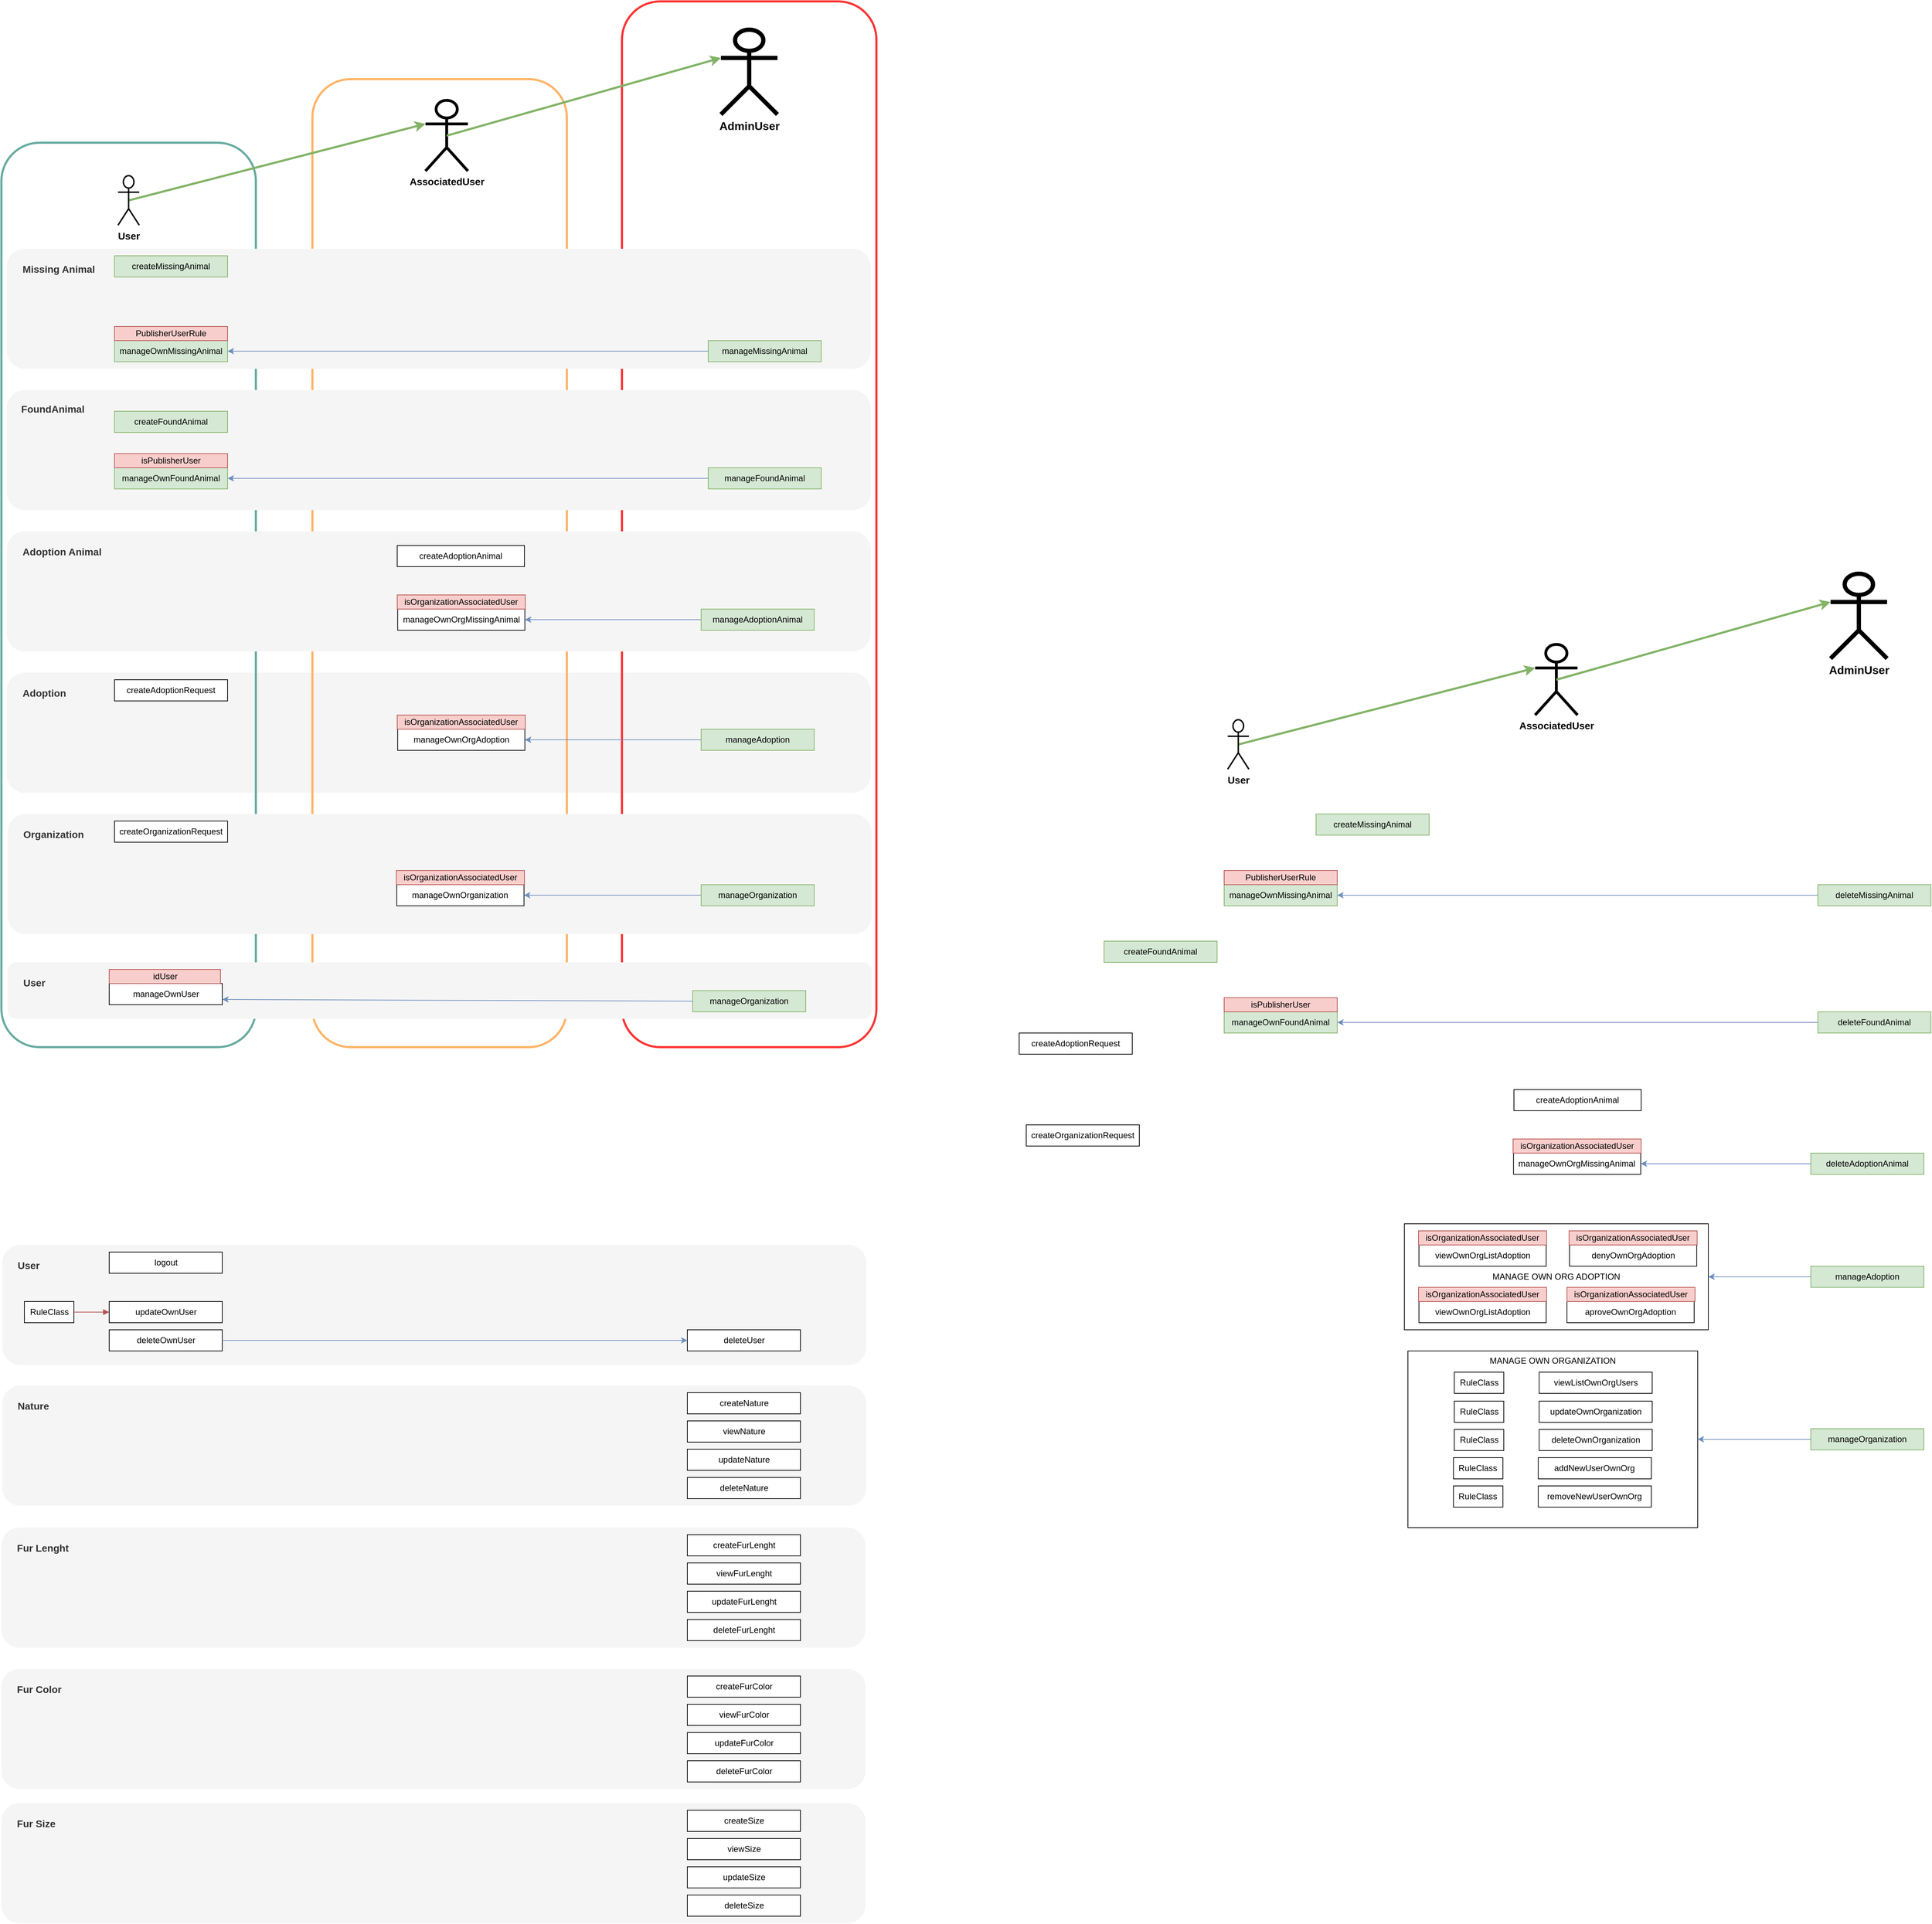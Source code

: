 <mxfile version="12.9.13" type="device"><diagram id="ZhisW9BTZJQG64e--i_X" name="Page-1"><mxGraphModel dx="4291" dy="1343" grid="1" gridSize="10" guides="1" tooltips="1" connect="1" arrows="1" fold="1" page="1" pageScale="1" pageWidth="827" pageHeight="1169" math="0" shadow="0"><root><mxCell id="0"/><mxCell id="1" parent="0"/><mxCell id="1XfWi3p61Nwcnz9VcnRa-103" value="&lt;h3&gt;Adoption&lt;/h3&gt;" style="rounded=1;whiteSpace=wrap;html=1;strokeColor=none;strokeWidth=3;fillColor=#f5f5f5;fontColor=#333333;align=left;verticalAlign=top;spacingLeft=20;" parent="1" vertex="1"><mxGeometry x="-2432.5" y="990" width="1222.5" height="170" as="geometry"/></mxCell><mxCell id="1XfWi3p61Nwcnz9VcnRa-70" value="" style="rounded=1;whiteSpace=wrap;html=1;strokeWidth=3;fillColor=none;strokeColor=#FFB366;" parent="1" vertex="1"><mxGeometry x="-2000" y="150" width="360" height="1370" as="geometry"/></mxCell><mxCell id="1XfWi3p61Nwcnz9VcnRa-206" value="" style="rounded=1;whiteSpace=wrap;html=1;strokeWidth=3;fillColor=none;strokeColor=#FF3333;" parent="1" vertex="1"><mxGeometry x="-1562" y="40" width="360" height="1480" as="geometry"/></mxCell><mxCell id="1XfWi3p61Nwcnz9VcnRa-69" value="" style="rounded=1;whiteSpace=wrap;html=1;strokeWidth=3;fillColor=none;strokeColor=#67AB9F;" parent="1" vertex="1"><mxGeometry x="-2440" y="240" width="360" height="1280" as="geometry"/></mxCell><mxCell id="1XfWi3p61Nwcnz9VcnRa-109" value="&lt;h3&gt;Fur Size&lt;/h3&gt;" style="rounded=1;whiteSpace=wrap;html=1;strokeColor=none;strokeWidth=3;fillColor=#f5f5f5;fontColor=#333333;align=left;verticalAlign=top;spacingLeft=20;" parent="1" vertex="1"><mxGeometry x="-2440" y="2590" width="1222.5" height="170" as="geometry"/></mxCell><mxCell id="1XfWi3p61Nwcnz9VcnRa-108" value="&lt;h3&gt;Fur Color&lt;/h3&gt;" style="rounded=1;whiteSpace=wrap;html=1;strokeColor=none;strokeWidth=3;fillColor=#f5f5f5;fontColor=#333333;align=left;verticalAlign=top;spacingLeft=20;" parent="1" vertex="1"><mxGeometry x="-2440" y="2400" width="1222.5" height="170" as="geometry"/></mxCell><mxCell id="1XfWi3p61Nwcnz9VcnRa-107" value="&lt;h3&gt;Fur Lenght&lt;/h3&gt;" style="rounded=1;whiteSpace=wrap;html=1;strokeColor=none;strokeWidth=3;fillColor=#f5f5f5;fontColor=#333333;align=left;verticalAlign=top;spacingLeft=20;" parent="1" vertex="1"><mxGeometry x="-2440" y="2200" width="1222.5" height="170" as="geometry"/></mxCell><mxCell id="1XfWi3p61Nwcnz9VcnRa-132" value="&lt;h3&gt;Nature&lt;/h3&gt;" style="rounded=1;whiteSpace=wrap;html=1;strokeColor=none;strokeWidth=3;fillColor=#f5f5f5;fontColor=#333333;align=left;verticalAlign=top;spacingLeft=20;" parent="1" vertex="1"><mxGeometry x="-2438.75" y="1999" width="1222.5" height="170" as="geometry"/></mxCell><mxCell id="1XfWi3p61Nwcnz9VcnRa-105" value="&lt;h3&gt;User&lt;/h3&gt;" style="rounded=1;whiteSpace=wrap;html=1;strokeColor=none;strokeWidth=3;fillColor=#f5f5f5;fontColor=#333333;align=left;verticalAlign=top;spacingLeft=20;" parent="1" vertex="1"><mxGeometry x="-2438.75" y="1800" width="1222.5" height="170" as="geometry"/></mxCell><mxCell id="1XfWi3p61Nwcnz9VcnRa-104" value="&lt;h3&gt;Organization&lt;/h3&gt;" style="rounded=1;whiteSpace=wrap;html=1;strokeColor=none;strokeWidth=3;fillColor=#f5f5f5;fontColor=#333333;align=left;verticalAlign=top;spacingLeft=20;" parent="1" vertex="1"><mxGeometry x="-2431.25" y="1190" width="1222.5" height="170" as="geometry"/></mxCell><mxCell id="1XfWi3p61Nwcnz9VcnRa-85" value="&lt;h3&gt;Adoption Animal&lt;/h3&gt;" style="rounded=1;whiteSpace=wrap;html=1;strokeColor=none;strokeWidth=3;fillColor=#f5f5f5;fontColor=#333333;align=left;verticalAlign=top;spacingLeft=20;" parent="1" vertex="1"><mxGeometry x="-2432.5" y="790" width="1222.5" height="170" as="geometry"/></mxCell><mxCell id="1XfWi3p61Nwcnz9VcnRa-96" value="&lt;h3&gt;FoundAnimal&lt;/h3&gt;" style="rounded=1;whiteSpace=wrap;html=1;strokeColor=none;strokeWidth=3;fillColor=#f5f5f5;fontColor=#333333;align=left;verticalAlign=top;spacingLeft=20;spacingTop=0;spacing=0;" parent="1" vertex="1"><mxGeometry x="-2432.5" y="590" width="1222.5" height="170" as="geometry"/></mxCell><mxCell id="1XfWi3p61Nwcnz9VcnRa-97" value="&lt;h3&gt;Missing Animal&lt;/h3&gt;" style="rounded=1;whiteSpace=wrap;html=1;strokeWidth=3;fillColor=#f5f5f5;strokeColor=none;fontColor=#333333;align=left;verticalAlign=top;fontSize=12;spacingLeft=20;" parent="1" vertex="1"><mxGeometry x="-2432.5" y="390" width="1222.5" height="170" as="geometry"/></mxCell><mxCell id="1XfWi3p61Nwcnz9VcnRa-3" value="" style="rounded=0;orthogonalLoop=1;jettySize=auto;html=1;fillColor=#d5e8d4;strokeColor=#82b366;strokeWidth=3;exitX=0.5;exitY=0.5;exitDx=0;exitDy=0;exitPerimeter=0;entryX=0;entryY=0.333;entryDx=0;entryDy=0;entryPerimeter=0;" parent="1" source="1XfWi3p61Nwcnz9VcnRa-2" target="1XfWi3p61Nwcnz9VcnRa-1" edge="1"><mxGeometry relative="1" as="geometry"><mxPoint x="-1840" y="250" as="sourcePoint"/></mxGeometry></mxCell><mxCell id="1XfWi3p61Nwcnz9VcnRa-1" value="AssociatedUser" style="shape=umlActor;verticalLabelPosition=bottom;labelBackgroundColor=#ffffff;verticalAlign=top;html=1;strokeWidth=4;fontSize=14;perimeterSpacing=0;fontStyle=1" parent="1" vertex="1"><mxGeometry x="-1840" y="180" width="60" height="100" as="geometry"/></mxCell><mxCell id="1XfWi3p61Nwcnz9VcnRa-13" style="rounded=0;orthogonalLoop=1;jettySize=auto;html=1;fillColor=#d5e8d4;strokeColor=#82b366;strokeWidth=3;exitX=0.5;exitY=0.5;exitDx=0;exitDy=0;exitPerimeter=0;entryX=0;entryY=0.333;entryDx=0;entryDy=0;entryPerimeter=0;" parent="1" source="1XfWi3p61Nwcnz9VcnRa-1" target="1XfWi3p61Nwcnz9VcnRa-207" edge="1"><mxGeometry relative="1" as="geometry"><mxPoint x="-1420.75" y="157.983" as="sourcePoint"/><mxPoint x="-1740" y="60" as="targetPoint"/></mxGeometry></mxCell><mxCell id="1XfWi3p61Nwcnz9VcnRa-38" value="createMissingAnimal" style="whiteSpace=wrap;html=1;align=center;fillColor=#d5e8d4;strokeColor=#82b366;" parent="1" vertex="1"><mxGeometry x="-2280" y="400" width="160" height="30" as="geometry"/></mxCell><mxCell id="1XfWi3p61Nwcnz9VcnRa-42" value="createAdoptionAnimal" style="whiteSpace=wrap;html=1;align=center;" parent="1" vertex="1"><mxGeometry x="-1880" y="810" width="180" height="30" as="geometry"/></mxCell><mxCell id="1XfWi3p61Nwcnz9VcnRa-43" value="manageOwnOrgMissingAnimal" style="whiteSpace=wrap;html=1;align=center;" parent="1" vertex="1"><mxGeometry x="-1879.36" y="900" width="180" height="30" as="geometry"/></mxCell><mxCell id="1XfWi3p61Nwcnz9VcnRa-46" value="createFoundAnimal" style="whiteSpace=wrap;html=1;align=center;fillColor=#d5e8d4;strokeColor=#82b366;" parent="1" vertex="1"><mxGeometry x="-2280" y="620" width="160" height="30" as="geometry"/></mxCell><mxCell id="1XfWi3p61Nwcnz9VcnRa-60" value="manageMissingAnimal" style="whiteSpace=wrap;html=1;align=center;fillColor=#d5e8d4;strokeColor=#82b366;" parent="1" vertex="1"><mxGeometry x="-1440" y="520" width="160" height="30" as="geometry"/></mxCell><mxCell id="1XfWi3p61Nwcnz9VcnRa-64" value="manageFoundAnimal" style="whiteSpace=wrap;html=1;align=center;fillColor=#d5e8d4;strokeColor=#82b366;" parent="1" vertex="1"><mxGeometry x="-1440" y="700" width="160" height="30" as="geometry"/></mxCell><mxCell id="1XfWi3p61Nwcnz9VcnRa-65" value="" style="rounded=0;orthogonalLoop=1;jettySize=auto;html=1;fillColor=#dae8fc;strokeColor=#6c8ebf;strokeWidth=1;exitX=0;exitY=0.5;exitDx=0;exitDy=0;entryX=1;entryY=0.5;entryDx=0;entryDy=0;" parent="1" source="1XfWi3p61Nwcnz9VcnRa-60" target="1XfWi3p61Nwcnz9VcnRa-39" edge="1"><mxGeometry relative="1" as="geometry"><mxPoint x="-2110" y="505" as="sourcePoint"/><mxPoint x="-1510" y="505" as="targetPoint"/></mxGeometry></mxCell><mxCell id="1XfWi3p61Nwcnz9VcnRa-67" value="" style="rounded=0;orthogonalLoop=1;jettySize=auto;html=1;fillColor=#dae8fc;strokeColor=#6c8ebf;strokeWidth=1;exitX=0;exitY=0.5;exitDx=0;exitDy=0;entryX=1;entryY=0.5;entryDx=0;entryDy=0;" parent="1" source="1XfWi3p61Nwcnz9VcnRa-64" target="1XfWi3p61Nwcnz9VcnRa-45" edge="1"><mxGeometry relative="1" as="geometry"><mxPoint x="-2110" y="705" as="sourcePoint"/><mxPoint x="-1510" y="705" as="targetPoint"/></mxGeometry></mxCell><mxCell id="1XfWi3p61Nwcnz9VcnRa-82" value="manageAdoptionAnimal" style="whiteSpace=wrap;html=1;align=center;fillColor=#d5e8d4;strokeColor=#82b366;" parent="1" vertex="1"><mxGeometry x="-1450" y="900" width="160" height="30" as="geometry"/></mxCell><mxCell id="1XfWi3p61Nwcnz9VcnRa-84" value="" style="rounded=0;orthogonalLoop=1;jettySize=auto;html=1;fillColor=#dae8fc;strokeColor=#6c8ebf;strokeWidth=1;exitX=0;exitY=0.5;exitDx=0;exitDy=0;entryX=1;entryY=0.5;entryDx=0;entryDy=0;" parent="1" source="1XfWi3p61Nwcnz9VcnRa-82" target="1XfWi3p61Nwcnz9VcnRa-43" edge="1"><mxGeometry relative="1" as="geometry"><mxPoint x="-1660" y="835" as="sourcePoint"/><mxPoint x="-1442" y="835" as="targetPoint"/></mxGeometry></mxCell><mxCell id="1XfWi3p61Nwcnz9VcnRa-2" value="User" style="shape=umlActor;verticalLabelPosition=bottom;labelBackgroundColor=#ffffff;verticalAlign=top;html=1;strokeWidth=2;fontSize=14;perimeterSpacing=0;fontStyle=1" parent="1" vertex="1"><mxGeometry x="-2275" y="286.667" width="30" height="70" as="geometry"/></mxCell><mxCell id="1XfWi3p61Nwcnz9VcnRa-75" style="edgeStyle=none;rounded=0;orthogonalLoop=1;jettySize=auto;html=1;exitX=0.5;exitY=0;exitDx=0;exitDy=0;strokeColor=#6c8ebf;strokeWidth=1;fillColor=#dae8fc;" parent="1" edge="1"><mxGeometry relative="1" as="geometry"><mxPoint x="-2200" y="640" as="sourcePoint"/><mxPoint x="-2200" y="640" as="targetPoint"/></mxGeometry></mxCell><mxCell id="1XfWi3p61Nwcnz9VcnRa-101" value="createAdoptionRequest" style="whiteSpace=wrap;html=1;align=center;" parent="1" vertex="1"><mxGeometry x="-2280" y="1000" width="160" height="30" as="geometry"/></mxCell><mxCell id="1XfWi3p61Nwcnz9VcnRa-116" value="createOrganizationRequest" style="whiteSpace=wrap;html=1;align=center;" parent="1" vertex="1"><mxGeometry x="-2280" y="1200" width="160" height="30" as="geometry"/></mxCell><mxCell id="1XfWi3p61Nwcnz9VcnRa-133" value="createNature" style="whiteSpace=wrap;html=1;align=center;" parent="1" vertex="1"><mxGeometry x="-1469.5" y="2009" width="160" height="30" as="geometry"/></mxCell><mxCell id="1XfWi3p61Nwcnz9VcnRa-134" value="updateNature" style="whiteSpace=wrap;html=1;align=center;" parent="1" vertex="1"><mxGeometry x="-1469.5" y="2089" width="160" height="30" as="geometry"/></mxCell><mxCell id="1XfWi3p61Nwcnz9VcnRa-135" value="deleteNature" style="whiteSpace=wrap;html=1;align=center;" parent="1" vertex="1"><mxGeometry x="-1469.5" y="2129" width="160" height="30" as="geometry"/></mxCell><mxCell id="1XfWi3p61Nwcnz9VcnRa-136" value="viewNature" style="whiteSpace=wrap;html=1;align=center;" parent="1" vertex="1"><mxGeometry x="-1469.5" y="2049" width="160" height="30" as="geometry"/></mxCell><mxCell id="1XfWi3p61Nwcnz9VcnRa-141" value="createFurColor" style="whiteSpace=wrap;html=1;align=center;" parent="1" vertex="1"><mxGeometry x="-1469.5" y="2410" width="160" height="30" as="geometry"/></mxCell><mxCell id="1XfWi3p61Nwcnz9VcnRa-144" value="viewFurColor" style="whiteSpace=wrap;html=1;align=center;" parent="1" vertex="1"><mxGeometry x="-1469.5" y="2450" width="160" height="30" as="geometry"/></mxCell><mxCell id="1XfWi3p61Nwcnz9VcnRa-142" value="updateFurColor" style="whiteSpace=wrap;html=1;align=center;" parent="1" vertex="1"><mxGeometry x="-1469.5" y="2490" width="160" height="30" as="geometry"/></mxCell><mxCell id="1XfWi3p61Nwcnz9VcnRa-143" value="deleteFurColor" style="whiteSpace=wrap;html=1;align=center;" parent="1" vertex="1"><mxGeometry x="-1469.5" y="2530" width="160" height="30" as="geometry"/></mxCell><mxCell id="1XfWi3p61Nwcnz9VcnRa-145" value="createSize" style="whiteSpace=wrap;html=1;align=center;" parent="1" vertex="1"><mxGeometry x="-1469.5" y="2600" width="160" height="30" as="geometry"/></mxCell><mxCell id="1XfWi3p61Nwcnz9VcnRa-148" value="viewSize" style="whiteSpace=wrap;html=1;align=center;" parent="1" vertex="1"><mxGeometry x="-1469.5" y="2640" width="160" height="30" as="geometry"/></mxCell><mxCell id="1XfWi3p61Nwcnz9VcnRa-146" value="updateSize" style="whiteSpace=wrap;html=1;align=center;" parent="1" vertex="1"><mxGeometry x="-1469.5" y="2680" width="160" height="30" as="geometry"/></mxCell><mxCell id="1XfWi3p61Nwcnz9VcnRa-147" value="deleteSize" style="whiteSpace=wrap;html=1;align=center;" parent="1" vertex="1"><mxGeometry x="-1469.5" y="2720" width="160" height="30" as="geometry"/></mxCell><mxCell id="1XfWi3p61Nwcnz9VcnRa-207" value="AdminUser" style="shape=umlActor;verticalLabelPosition=bottom;labelBackgroundColor=#ffffff;verticalAlign=top;html=1;strokeWidth=6;fontSize=16;perimeterSpacing=0;fontStyle=1" parent="1" vertex="1"><mxGeometry x="-1422" y="80" width="80" height="120" as="geometry"/></mxCell><mxCell id="1XfWi3p61Nwcnz9VcnRa-210" value="createFurLenght" style="whiteSpace=wrap;html=1;align=center;" parent="1" vertex="1"><mxGeometry x="-1469.5" y="2210" width="160" height="30" as="geometry"/></mxCell><mxCell id="1XfWi3p61Nwcnz9VcnRa-211" value="viewFurLenght" style="whiteSpace=wrap;html=1;align=center;" parent="1" vertex="1"><mxGeometry x="-1469.5" y="2250" width="160" height="30" as="geometry"/></mxCell><mxCell id="1XfWi3p61Nwcnz9VcnRa-212" value="updateFurLenght" style="whiteSpace=wrap;html=1;align=center;" parent="1" vertex="1"><mxGeometry x="-1469.5" y="2290" width="160" height="30" as="geometry"/></mxCell><mxCell id="1XfWi3p61Nwcnz9VcnRa-213" value="deleteFurLenght" style="whiteSpace=wrap;html=1;align=center;" parent="1" vertex="1"><mxGeometry x="-1469.5" y="2330" width="160" height="30" as="geometry"/></mxCell><mxCell id="1XfWi3p61Nwcnz9VcnRa-216" value="logout" style="whiteSpace=wrap;html=1;align=center;" parent="1" vertex="1"><mxGeometry x="-2287.5" y="1810" width="160" height="30" as="geometry"/></mxCell><mxCell id="1XfWi3p61Nwcnz9VcnRa-235" value="updateOwnUser" style="whiteSpace=wrap;html=1;align=center;" parent="1" vertex="1"><mxGeometry x="-2287.5" y="1880" width="160" height="30" as="geometry"/></mxCell><mxCell id="1XfWi3p61Nwcnz9VcnRa-236" value="RuleClass" style="whiteSpace=wrap;html=1;align=center;" parent="1" vertex="1"><mxGeometry x="-2407.5" y="1880" width="70" height="30" as="geometry"/></mxCell><mxCell id="1XfWi3p61Nwcnz9VcnRa-238" value="deleteUser" style="whiteSpace=wrap;html=1;align=center;" parent="1" vertex="1"><mxGeometry x="-1469.5" y="1920" width="160" height="30" as="geometry"/></mxCell><mxCell id="1XfWi3p61Nwcnz9VcnRa-241" value="deleteOwnUser" style="whiteSpace=wrap;html=1;align=center;" parent="1" vertex="1"><mxGeometry x="-2287.5" y="1920" width="160" height="30" as="geometry"/></mxCell><mxCell id="1XfWi3p61Nwcnz9VcnRa-242" value="" style="rounded=0;orthogonalLoop=1;jettySize=auto;html=1;fillColor=#dae8fc;strokeColor=#6c8ebf;strokeWidth=1;exitX=1;exitY=0.5;exitDx=0;exitDy=0;entryX=0;entryY=0.5;entryDx=0;entryDy=0;" parent="1" source="1XfWi3p61Nwcnz9VcnRa-241" target="1XfWi3p61Nwcnz9VcnRa-238" edge="1"><mxGeometry relative="1" as="geometry"><mxPoint x="-2117.5" y="1875" as="sourcePoint"/><mxPoint x="-1459.5" y="1875" as="targetPoint"/></mxGeometry></mxCell><mxCell id="1XfWi3p61Nwcnz9VcnRa-243" value="" style="endArrow=block;endFill=1;html=1;exitX=1;exitY=0.5;exitDx=0;exitDy=0;fillColor=#f8cecc;strokeColor=#b85450;entryX=0;entryY=0.5;entryDx=0;entryDy=0;" parent="1" source="1XfWi3p61Nwcnz9VcnRa-236" target="1XfWi3p61Nwcnz9VcnRa-235" edge="1"><mxGeometry width="160" relative="1" as="geometry"><mxPoint x="-1887.5" y="1715" as="sourcePoint"/><mxPoint x="-1837.5" y="1715" as="targetPoint"/></mxGeometry></mxCell><mxCell id="a-IrQEkdUPOUQQ-Qgmmh-5" value="isOrganizationAssociatedUser" style="whiteSpace=wrap;html=1;align=center;fillColor=#f8cecc;strokeColor=#b85450;" parent="1" vertex="1"><mxGeometry x="-1879.99" y="880" width="181.25" height="20" as="geometry"/></mxCell><mxCell id="a-IrQEkdUPOUQQ-Qgmmh-41" value="manageAdoption" style="whiteSpace=wrap;html=1;align=center;fillColor=#d5e8d4;strokeColor=#82b366;" parent="1" vertex="1"><mxGeometry x="-1450" y="1070" width="160" height="30" as="geometry"/></mxCell><mxCell id="a-IrQEkdUPOUQQ-Qgmmh-59" value="manageOrganization" style="whiteSpace=wrap;html=1;align=center;fillColor=#d5e8d4;strokeColor=#82b366;" parent="1" vertex="1"><mxGeometry x="-1450" y="1290" width="160" height="30" as="geometry"/></mxCell><mxCell id="a-IrQEkdUPOUQQ-Qgmmh-60" value="" style="rounded=0;orthogonalLoop=1;jettySize=auto;html=1;fillColor=#dae8fc;strokeColor=#6c8ebf;strokeWidth=1;exitX=0;exitY=0.5;exitDx=0;exitDy=0;entryX=1;entryY=0.5;entryDx=0;entryDy=0;" parent="1" source="a-IrQEkdUPOUQQ-Qgmmh-59" target="AOamWxrbzCObjracXxYK-3" edge="1"><mxGeometry relative="1" as="geometry"><mxPoint x="-1585.43" y="1115" as="sourcePoint"/><mxPoint x="-1610" y="1305" as="targetPoint"/></mxGeometry></mxCell><mxCell id="a-IrQEkdUPOUQQ-Qgmmh-42" value="" style="rounded=0;orthogonalLoop=1;jettySize=auto;html=1;fillColor=#dae8fc;strokeColor=#6c8ebf;strokeWidth=1;exitX=0;exitY=0.5;exitDx=0;exitDy=0;entryX=1;entryY=0.5;entryDx=0;entryDy=0;" parent="1" source="a-IrQEkdUPOUQQ-Qgmmh-41" target="AOamWxrbzCObjracXxYK-1" edge="1"><mxGeometry relative="1" as="geometry"><mxPoint x="-1650" y="955" as="sourcePoint"/><mxPoint x="-1595.0" y="1075" as="targetPoint"/></mxGeometry></mxCell><mxCell id="a-IrQEkdUPOUQQ-Qgmmh-63" value="" style="group" parent="1" vertex="1" connectable="0"><mxGeometry x="-2280" y="500" width="160" height="50" as="geometry"/></mxCell><mxCell id="1XfWi3p61Nwcnz9VcnRa-39" value="manageOwnMissingAnimal" style="whiteSpace=wrap;html=1;align=center;fillColor=#d5e8d4;strokeColor=#82b366;" parent="a-IrQEkdUPOUQQ-Qgmmh-63" vertex="1"><mxGeometry y="20" width="160" height="30" as="geometry"/></mxCell><mxCell id="1XfWi3p61Nwcnz9VcnRa-52" value="PublisherUserRule" style="whiteSpace=wrap;html=1;align=center;fillColor=#f8cecc;strokeColor=#b85450;" parent="a-IrQEkdUPOUQQ-Qgmmh-63" vertex="1"><mxGeometry width="160" height="20" as="geometry"/></mxCell><mxCell id="a-IrQEkdUPOUQQ-Qgmmh-64" value="" style="group" parent="1" vertex="1" connectable="0"><mxGeometry x="-2280" y="680" width="160" height="50" as="geometry"/></mxCell><mxCell id="1XfWi3p61Nwcnz9VcnRa-45" value="manageOwnFoundAnimal" style="whiteSpace=wrap;html=1;align=center;fillColor=#d5e8d4;strokeColor=#82b366;" parent="a-IrQEkdUPOUQQ-Qgmmh-64" vertex="1"><mxGeometry y="20" width="160" height="30" as="geometry"/></mxCell><mxCell id="a-IrQEkdUPOUQQ-Qgmmh-2" value="isPublisherUser" style="whiteSpace=wrap;html=1;align=center;fillColor=#f8cecc;strokeColor=#b85450;" parent="a-IrQEkdUPOUQQ-Qgmmh-64" vertex="1"><mxGeometry width="160" height="20" as="geometry"/></mxCell><mxCell id="a-IrQEkdUPOUQQ-Qgmmh-73" value="" style="rounded=0;orthogonalLoop=1;jettySize=auto;html=1;fillColor=#d5e8d4;strokeColor=#82b366;strokeWidth=3;exitX=0.5;exitY=0.5;exitDx=0;exitDy=0;exitPerimeter=0;entryX=0;entryY=0.333;entryDx=0;entryDy=0;entryPerimeter=0;" parent="1" source="a-IrQEkdUPOUQQ-Qgmmh-86" target="a-IrQEkdUPOUQQ-Qgmmh-74" edge="1"><mxGeometry relative="1" as="geometry"><mxPoint x="-270" y="1020" as="sourcePoint"/></mxGeometry></mxCell><mxCell id="a-IrQEkdUPOUQQ-Qgmmh-74" value="AssociatedUser" style="shape=umlActor;verticalLabelPosition=bottom;labelBackgroundColor=#ffffff;verticalAlign=top;html=1;strokeWidth=4;fontSize=14;perimeterSpacing=0;fontStyle=1" parent="1" vertex="1"><mxGeometry x="-270" y="950" width="60" height="100" as="geometry"/></mxCell><mxCell id="a-IrQEkdUPOUQQ-Qgmmh-75" style="rounded=0;orthogonalLoop=1;jettySize=auto;html=1;fillColor=#d5e8d4;strokeColor=#82b366;strokeWidth=3;exitX=0.5;exitY=0.5;exitDx=0;exitDy=0;exitPerimeter=0;entryX=0;entryY=0.333;entryDx=0;entryDy=0;entryPerimeter=0;" parent="1" source="a-IrQEkdUPOUQQ-Qgmmh-74" target="a-IrQEkdUPOUQQ-Qgmmh-90" edge="1"><mxGeometry relative="1" as="geometry"><mxPoint x="149.25" y="927.983" as="sourcePoint"/><mxPoint x="-170" y="830" as="targetPoint"/></mxGeometry></mxCell><mxCell id="a-IrQEkdUPOUQQ-Qgmmh-76" value="createMissingAnimal" style="whiteSpace=wrap;html=1;align=center;fillColor=#d5e8d4;strokeColor=#82b366;" parent="1" vertex="1"><mxGeometry x="-580" y="1190" width="160" height="30" as="geometry"/></mxCell><mxCell id="a-IrQEkdUPOUQQ-Qgmmh-77" value="createAdoptionAnimal" style="whiteSpace=wrap;html=1;align=center;" parent="1" vertex="1"><mxGeometry x="-300" y="1580" width="180" height="30" as="geometry"/></mxCell><mxCell id="a-IrQEkdUPOUQQ-Qgmmh-78" value="manageOwnOrgMissingAnimal" style="whiteSpace=wrap;html=1;align=center;" parent="1" vertex="1"><mxGeometry x="-300.62" y="1670" width="180" height="30" as="geometry"/></mxCell><mxCell id="a-IrQEkdUPOUQQ-Qgmmh-79" value="createFoundAnimal" style="whiteSpace=wrap;html=1;align=center;fillColor=#d5e8d4;strokeColor=#82b366;" parent="1" vertex="1"><mxGeometry x="-880" y="1370" width="160" height="30" as="geometry"/></mxCell><mxCell id="a-IrQEkdUPOUQQ-Qgmmh-80" value="deleteMissingAnimal" style="whiteSpace=wrap;html=1;align=center;fillColor=#d5e8d4;strokeColor=#82b366;" parent="1" vertex="1"><mxGeometry x="130" y="1290" width="160" height="30" as="geometry"/></mxCell><mxCell id="a-IrQEkdUPOUQQ-Qgmmh-81" value="deleteFoundAnimal" style="whiteSpace=wrap;html=1;align=center;fillColor=#d5e8d4;strokeColor=#82b366;" parent="1" vertex="1"><mxGeometry x="130" y="1470" width="160" height="30" as="geometry"/></mxCell><mxCell id="a-IrQEkdUPOUQQ-Qgmmh-82" value="" style="rounded=0;orthogonalLoop=1;jettySize=auto;html=1;fillColor=#dae8fc;strokeColor=#6c8ebf;strokeWidth=1;exitX=0;exitY=0.5;exitDx=0;exitDy=0;entryX=1;entryY=0.5;entryDx=0;entryDy=0;" parent="1" source="a-IrQEkdUPOUQQ-Qgmmh-80" target="a-IrQEkdUPOUQQ-Qgmmh-126" edge="1"><mxGeometry relative="1" as="geometry"><mxPoint x="-540" y="1275" as="sourcePoint"/><mxPoint x="60" y="1275" as="targetPoint"/></mxGeometry></mxCell><mxCell id="a-IrQEkdUPOUQQ-Qgmmh-83" value="" style="rounded=0;orthogonalLoop=1;jettySize=auto;html=1;fillColor=#dae8fc;strokeColor=#6c8ebf;strokeWidth=1;exitX=0;exitY=0.5;exitDx=0;exitDy=0;entryX=1;entryY=0.5;entryDx=0;entryDy=0;" parent="1" source="a-IrQEkdUPOUQQ-Qgmmh-81" target="a-IrQEkdUPOUQQ-Qgmmh-129" edge="1"><mxGeometry relative="1" as="geometry"><mxPoint x="-540" y="1475" as="sourcePoint"/><mxPoint x="60" y="1475" as="targetPoint"/></mxGeometry></mxCell><mxCell id="a-IrQEkdUPOUQQ-Qgmmh-84" value="deleteAdoptionAnimal" style="whiteSpace=wrap;html=1;align=center;fillColor=#d5e8d4;strokeColor=#82b366;" parent="1" vertex="1"><mxGeometry x="120" y="1670" width="160" height="30" as="geometry"/></mxCell><mxCell id="a-IrQEkdUPOUQQ-Qgmmh-85" value="" style="rounded=0;orthogonalLoop=1;jettySize=auto;html=1;fillColor=#dae8fc;strokeColor=#6c8ebf;strokeWidth=1;exitX=0;exitY=0.5;exitDx=0;exitDy=0;entryX=1;entryY=0.5;entryDx=0;entryDy=0;" parent="1" source="a-IrQEkdUPOUQQ-Qgmmh-84" target="a-IrQEkdUPOUQQ-Qgmmh-78" edge="1"><mxGeometry relative="1" as="geometry"><mxPoint x="-90" y="1605" as="sourcePoint"/><mxPoint x="128" y="1605" as="targetPoint"/></mxGeometry></mxCell><mxCell id="a-IrQEkdUPOUQQ-Qgmmh-86" value="User" style="shape=umlActor;verticalLabelPosition=bottom;labelBackgroundColor=#ffffff;verticalAlign=top;html=1;strokeWidth=2;fontSize=14;perimeterSpacing=0;fontStyle=1" parent="1" vertex="1"><mxGeometry x="-705" y="1056.667" width="30" height="70" as="geometry"/></mxCell><mxCell id="a-IrQEkdUPOUQQ-Qgmmh-87" style="edgeStyle=none;rounded=0;orthogonalLoop=1;jettySize=auto;html=1;exitX=0.5;exitY=0;exitDx=0;exitDy=0;strokeColor=#6c8ebf;strokeWidth=1;fillColor=#dae8fc;" parent="1" edge="1"><mxGeometry relative="1" as="geometry"><mxPoint x="-630" y="1410" as="sourcePoint"/><mxPoint x="-630" y="1410" as="targetPoint"/></mxGeometry></mxCell><mxCell id="a-IrQEkdUPOUQQ-Qgmmh-88" value="createAdoptionRequest" style="whiteSpace=wrap;html=1;align=center;" parent="1" vertex="1"><mxGeometry x="-1000" y="1500" width="160" height="30" as="geometry"/></mxCell><mxCell id="a-IrQEkdUPOUQQ-Qgmmh-89" value="createOrganizationRequest" style="whiteSpace=wrap;html=1;align=center;" parent="1" vertex="1"><mxGeometry x="-990" y="1630" width="160" height="30" as="geometry"/></mxCell><mxCell id="a-IrQEkdUPOUQQ-Qgmmh-90" value="AdminUser" style="shape=umlActor;verticalLabelPosition=bottom;labelBackgroundColor=#ffffff;verticalAlign=top;html=1;strokeWidth=6;fontSize=16;perimeterSpacing=0;fontStyle=1" parent="1" vertex="1"><mxGeometry x="148" y="850" width="80" height="120" as="geometry"/></mxCell><mxCell id="a-IrQEkdUPOUQQ-Qgmmh-91" value="isOrganizationAssociatedUser" style="whiteSpace=wrap;html=1;align=center;fillColor=#f8cecc;strokeColor=#b85450;" parent="1" vertex="1"><mxGeometry x="-301.25" y="1650" width="181.25" height="20" as="geometry"/></mxCell><mxCell id="a-IrQEkdUPOUQQ-Qgmmh-92" value="" style="group" parent="1" vertex="1" connectable="0"><mxGeometry x="-455.01" y="1770" width="430.01" height="150" as="geometry"/></mxCell><mxCell id="a-IrQEkdUPOUQQ-Qgmmh-93" value="MANAGE OWN ORG ADOPTION" style="rounded=0;whiteSpace=wrap;html=1;gradientColor=#ffffff;" parent="a-IrQEkdUPOUQQ-Qgmmh-92" vertex="1"><mxGeometry width="430.01" height="150" as="geometry"/></mxCell><mxCell id="a-IrQEkdUPOUQQ-Qgmmh-94" value="" style="group" parent="a-IrQEkdUPOUQQ-Qgmmh-92" vertex="1" connectable="0"><mxGeometry x="20.0" y="90" width="181.25" height="50" as="geometry"/></mxCell><mxCell id="a-IrQEkdUPOUQQ-Qgmmh-95" value="" style="group" parent="a-IrQEkdUPOUQQ-Qgmmh-94" vertex="1" connectable="0"><mxGeometry width="181.25" height="50" as="geometry"/></mxCell><mxCell id="a-IrQEkdUPOUQQ-Qgmmh-96" value="viewOwnOrgListAdoption" style="whiteSpace=wrap;html=1;align=center;" parent="a-IrQEkdUPOUQQ-Qgmmh-95" vertex="1"><mxGeometry x="0.63" y="20" width="180" height="30" as="geometry"/></mxCell><mxCell id="a-IrQEkdUPOUQQ-Qgmmh-97" value="isOrganizationAssociatedUser" style="whiteSpace=wrap;html=1;align=center;fillColor=#f8cecc;strokeColor=#b85450;" parent="a-IrQEkdUPOUQQ-Qgmmh-95" vertex="1"><mxGeometry width="181.25" height="20" as="geometry"/></mxCell><mxCell id="a-IrQEkdUPOUQQ-Qgmmh-98" value="" style="group" parent="a-IrQEkdUPOUQQ-Qgmmh-92" vertex="1" connectable="0"><mxGeometry x="20" y="10" width="181.25" height="50" as="geometry"/></mxCell><mxCell id="a-IrQEkdUPOUQQ-Qgmmh-99" value="viewOwnOrgListAdoption" style="whiteSpace=wrap;html=1;align=center;" parent="a-IrQEkdUPOUQQ-Qgmmh-98" vertex="1"><mxGeometry x="0.63" y="20" width="180" height="30" as="geometry"/></mxCell><mxCell id="a-IrQEkdUPOUQQ-Qgmmh-100" value="isOrganizationAssociatedUser" style="whiteSpace=wrap;html=1;align=center;fillColor=#f8cecc;strokeColor=#b85450;" parent="a-IrQEkdUPOUQQ-Qgmmh-98" vertex="1"><mxGeometry width="181.25" height="20" as="geometry"/></mxCell><mxCell id="a-IrQEkdUPOUQQ-Qgmmh-101" value="" style="group" parent="a-IrQEkdUPOUQQ-Qgmmh-92" vertex="1" connectable="0"><mxGeometry x="230.0" y="90" width="181.25" height="50" as="geometry"/></mxCell><mxCell id="a-IrQEkdUPOUQQ-Qgmmh-102" value="" style="group" parent="a-IrQEkdUPOUQQ-Qgmmh-101" vertex="1" connectable="0"><mxGeometry width="181.25" height="50" as="geometry"/></mxCell><mxCell id="a-IrQEkdUPOUQQ-Qgmmh-103" value="aproveOwnOrgAdoption" style="whiteSpace=wrap;html=1;align=center;" parent="a-IrQEkdUPOUQQ-Qgmmh-102" vertex="1"><mxGeometry y="20" width="180" height="30" as="geometry"/></mxCell><mxCell id="a-IrQEkdUPOUQQ-Qgmmh-104" value="isOrganizationAssociatedUser" style="whiteSpace=wrap;html=1;align=center;fillColor=#f8cecc;strokeColor=#b85450;" parent="a-IrQEkdUPOUQQ-Qgmmh-102" vertex="1"><mxGeometry x="2.274e-13" width="181.25" height="20" as="geometry"/></mxCell><mxCell id="a-IrQEkdUPOUQQ-Qgmmh-105" value="" style="group" parent="a-IrQEkdUPOUQQ-Qgmmh-92" vertex="1" connectable="0"><mxGeometry x="233.0" y="10" width="181.25" height="50" as="geometry"/></mxCell><mxCell id="a-IrQEkdUPOUQQ-Qgmmh-106" value="" style="group" parent="a-IrQEkdUPOUQQ-Qgmmh-105" vertex="1" connectable="0"><mxGeometry width="181.25" height="50" as="geometry"/></mxCell><mxCell id="a-IrQEkdUPOUQQ-Qgmmh-107" value="denyOwnOrgAdoption" style="whiteSpace=wrap;html=1;align=center;" parent="a-IrQEkdUPOUQQ-Qgmmh-106" vertex="1"><mxGeometry x="0.63" y="20" width="180" height="30" as="geometry"/></mxCell><mxCell id="a-IrQEkdUPOUQQ-Qgmmh-108" value="isOrganizationAssociatedUser" style="whiteSpace=wrap;html=1;align=center;fillColor=#f8cecc;strokeColor=#b85450;" parent="a-IrQEkdUPOUQQ-Qgmmh-106" vertex="1"><mxGeometry width="181.25" height="20" as="geometry"/></mxCell><mxCell id="a-IrQEkdUPOUQQ-Qgmmh-109" value="manageAdoption" style="whiteSpace=wrap;html=1;align=center;fillColor=#d5e8d4;strokeColor=#82b366;" parent="1" vertex="1"><mxGeometry x="120" y="1830" width="160" height="30" as="geometry"/></mxCell><mxCell id="a-IrQEkdUPOUQQ-Qgmmh-110" value="" style="group" parent="1" vertex="1" connectable="0"><mxGeometry x="-450" y="1950" width="410" height="250" as="geometry"/></mxCell><mxCell id="a-IrQEkdUPOUQQ-Qgmmh-111" value="MANAGE OWN ORGANIZATION" style="rounded=0;whiteSpace=wrap;html=1;gradientColor=#ffffff;verticalAlign=top;" parent="a-IrQEkdUPOUQQ-Qgmmh-110" vertex="1"><mxGeometry width="410" height="250" as="geometry"/></mxCell><mxCell id="a-IrQEkdUPOUQQ-Qgmmh-112" value="updateOwnOrganization" style="whiteSpace=wrap;html=1;align=center;" parent="a-IrQEkdUPOUQQ-Qgmmh-110" vertex="1"><mxGeometry x="185.63" y="71" width="160" height="30" as="geometry"/></mxCell><mxCell id="a-IrQEkdUPOUQQ-Qgmmh-113" value="RuleClass" style="whiteSpace=wrap;html=1;align=center;" parent="a-IrQEkdUPOUQQ-Qgmmh-110" vertex="1"><mxGeometry x="65.63" y="71" width="70" height="30" as="geometry"/></mxCell><mxCell id="a-IrQEkdUPOUQQ-Qgmmh-114" value="deleteOwnOrganization" style="whiteSpace=wrap;html=1;align=center;" parent="a-IrQEkdUPOUQQ-Qgmmh-110" vertex="1"><mxGeometry x="185.63" y="111" width="160" height="30" as="geometry"/></mxCell><mxCell id="a-IrQEkdUPOUQQ-Qgmmh-115" value="RuleClass" style="whiteSpace=wrap;html=1;align=center;" parent="a-IrQEkdUPOUQQ-Qgmmh-110" vertex="1"><mxGeometry x="65.63" y="111" width="70" height="30" as="geometry"/></mxCell><mxCell id="a-IrQEkdUPOUQQ-Qgmmh-116" value="addNewUserOwnOrg" style="whiteSpace=wrap;html=1;align=center;" parent="a-IrQEkdUPOUQQ-Qgmmh-110" vertex="1"><mxGeometry x="184.38" y="151" width="160" height="30" as="geometry"/></mxCell><mxCell id="a-IrQEkdUPOUQQ-Qgmmh-117" value="RuleClass" style="whiteSpace=wrap;html=1;align=center;" parent="a-IrQEkdUPOUQQ-Qgmmh-110" vertex="1"><mxGeometry x="64.38" y="151" width="70" height="30" as="geometry"/></mxCell><mxCell id="a-IrQEkdUPOUQQ-Qgmmh-118" value="viewListOwnOrgUsers" style="whiteSpace=wrap;html=1;align=center;" parent="a-IrQEkdUPOUQQ-Qgmmh-110" vertex="1"><mxGeometry x="185.63" y="30" width="160" height="30" as="geometry"/></mxCell><mxCell id="a-IrQEkdUPOUQQ-Qgmmh-119" value="RuleClass" style="whiteSpace=wrap;html=1;align=center;" parent="a-IrQEkdUPOUQQ-Qgmmh-110" vertex="1"><mxGeometry x="65.63" y="30" width="70" height="30" as="geometry"/></mxCell><mxCell id="a-IrQEkdUPOUQQ-Qgmmh-120" value="removeNewUserOwnOrg" style="whiteSpace=wrap;html=1;align=center;" parent="a-IrQEkdUPOUQQ-Qgmmh-110" vertex="1"><mxGeometry x="184.38" y="191" width="160" height="30" as="geometry"/></mxCell><mxCell id="a-IrQEkdUPOUQQ-Qgmmh-121" value="RuleClass" style="whiteSpace=wrap;html=1;align=center;" parent="a-IrQEkdUPOUQQ-Qgmmh-110" vertex="1"><mxGeometry x="64.38" y="191" width="70" height="30" as="geometry"/></mxCell><mxCell id="a-IrQEkdUPOUQQ-Qgmmh-122" value="manageOrganization" style="whiteSpace=wrap;html=1;align=center;fillColor=#d5e8d4;strokeColor=#82b366;" parent="1" vertex="1"><mxGeometry x="120" y="2060" width="160" height="30" as="geometry"/></mxCell><mxCell id="a-IrQEkdUPOUQQ-Qgmmh-123" value="" style="rounded=0;orthogonalLoop=1;jettySize=auto;html=1;fillColor=#dae8fc;strokeColor=#6c8ebf;strokeWidth=1;exitX=0;exitY=0.5;exitDx=0;exitDy=0;" parent="1" source="a-IrQEkdUPOUQQ-Qgmmh-122" target="a-IrQEkdUPOUQQ-Qgmmh-111" edge="1"><mxGeometry relative="1" as="geometry"><mxPoint x="-15.43" y="1885" as="sourcePoint"/><mxPoint x="118" y="1885" as="targetPoint"/></mxGeometry></mxCell><mxCell id="a-IrQEkdUPOUQQ-Qgmmh-124" value="" style="rounded=0;orthogonalLoop=1;jettySize=auto;html=1;fillColor=#dae8fc;strokeColor=#6c8ebf;strokeWidth=1;exitX=0;exitY=0.5;exitDx=0;exitDy=0;entryX=1;entryY=0.5;entryDx=0;entryDy=0;" parent="1" source="a-IrQEkdUPOUQQ-Qgmmh-109" target="a-IrQEkdUPOUQQ-Qgmmh-93" edge="1"><mxGeometry relative="1" as="geometry"><mxPoint x="-80" y="1725" as="sourcePoint"/><mxPoint x="130" y="1725" as="targetPoint"/></mxGeometry></mxCell><mxCell id="a-IrQEkdUPOUQQ-Qgmmh-125" value="" style="group" parent="1" vertex="1" connectable="0"><mxGeometry x="-710" y="1270" width="160" height="50" as="geometry"/></mxCell><mxCell id="a-IrQEkdUPOUQQ-Qgmmh-126" value="manageOwnMissingAnimal" style="whiteSpace=wrap;html=1;align=center;fillColor=#d5e8d4;strokeColor=#82b366;" parent="a-IrQEkdUPOUQQ-Qgmmh-125" vertex="1"><mxGeometry y="20" width="160" height="30" as="geometry"/></mxCell><mxCell id="a-IrQEkdUPOUQQ-Qgmmh-127" value="PublisherUserRule" style="whiteSpace=wrap;html=1;align=center;fillColor=#f8cecc;strokeColor=#b85450;" parent="a-IrQEkdUPOUQQ-Qgmmh-125" vertex="1"><mxGeometry width="160" height="20" as="geometry"/></mxCell><mxCell id="a-IrQEkdUPOUQQ-Qgmmh-128" value="" style="group" parent="1" vertex="1" connectable="0"><mxGeometry x="-710" y="1450" width="160" height="50" as="geometry"/></mxCell><mxCell id="a-IrQEkdUPOUQQ-Qgmmh-129" value="manageOwnFoundAnimal" style="whiteSpace=wrap;html=1;align=center;fillColor=#d5e8d4;strokeColor=#82b366;" parent="a-IrQEkdUPOUQQ-Qgmmh-128" vertex="1"><mxGeometry y="20" width="160" height="30" as="geometry"/></mxCell><mxCell id="a-IrQEkdUPOUQQ-Qgmmh-130" value="isPublisherUser" style="whiteSpace=wrap;html=1;align=center;fillColor=#f8cecc;strokeColor=#b85450;" parent="a-IrQEkdUPOUQQ-Qgmmh-128" vertex="1"><mxGeometry width="160" height="20" as="geometry"/></mxCell><mxCell id="AOamWxrbzCObjracXxYK-1" value="manageOwnOrgAdoption" style="whiteSpace=wrap;html=1;align=center;" parent="1" vertex="1"><mxGeometry x="-1879.37" y="1070" width="180" height="30" as="geometry"/></mxCell><mxCell id="AOamWxrbzCObjracXxYK-2" value="isOrganizationAssociatedUser" style="whiteSpace=wrap;html=1;align=center;fillColor=#f8cecc;strokeColor=#b85450;" parent="1" vertex="1"><mxGeometry x="-1880" y="1050" width="181.25" height="20" as="geometry"/></mxCell><mxCell id="AOamWxrbzCObjracXxYK-3" value="manageOwnOrganization" style="whiteSpace=wrap;html=1;align=center;" parent="1" vertex="1"><mxGeometry x="-1880.62" y="1290" width="180" height="30" as="geometry"/></mxCell><mxCell id="AOamWxrbzCObjracXxYK-4" value="isOrganizationAssociatedUser" style="whiteSpace=wrap;html=1;align=center;fillColor=#f8cecc;strokeColor=#b85450;" parent="1" vertex="1"><mxGeometry x="-1881.25" y="1270" width="181.25" height="20" as="geometry"/></mxCell><mxCell id="2LKmCN2_VD6q9-XpXam--2" value="&lt;h3&gt;User&lt;/h3&gt;" style="rounded=1;whiteSpace=wrap;html=1;strokeColor=none;strokeWidth=3;fillColor=#f5f5f5;fontColor=#333333;align=left;verticalAlign=top;spacingLeft=20;" vertex="1" parent="1"><mxGeometry x="-2431.25" y="1400" width="1222.5" height="80" as="geometry"/></mxCell><mxCell id="2LKmCN2_VD6q9-XpXam--3" value="manageOwnUser" style="whiteSpace=wrap;html=1;align=center;" vertex="1" parent="1"><mxGeometry x="-2287.5" y="1430" width="160" height="30" as="geometry"/></mxCell><mxCell id="2LKmCN2_VD6q9-XpXam--4" value="manageOrganization" style="whiteSpace=wrap;html=1;align=center;fillColor=#d5e8d4;strokeColor=#82b366;" vertex="1" parent="1"><mxGeometry x="-1462" y="1440" width="160" height="30" as="geometry"/></mxCell><mxCell id="2LKmCN2_VD6q9-XpXam--5" value="" style="rounded=0;orthogonalLoop=1;jettySize=auto;html=1;fillColor=#dae8fc;strokeColor=#6c8ebf;strokeWidth=1;exitX=0;exitY=0.5;exitDx=0;exitDy=0;entryX=1;entryY=0.75;entryDx=0;entryDy=0;" edge="1" parent="1" source="2LKmCN2_VD6q9-XpXam--4" target="2LKmCN2_VD6q9-XpXam--3"><mxGeometry relative="1" as="geometry"><mxPoint x="-1592.93" y="1325" as="sourcePoint"/><mxPoint x="-1708.12" y="1515" as="targetPoint"/></mxGeometry></mxCell><mxCell id="2LKmCN2_VD6q9-XpXam--8" value="idUser" style="whiteSpace=wrap;html=1;align=center;fillColor=#f8cecc;strokeColor=#b85450;" vertex="1" parent="1"><mxGeometry x="-2287.5" y="1410" width="157.5" height="20" as="geometry"/></mxCell></root></mxGraphModel></diagram></mxfile>